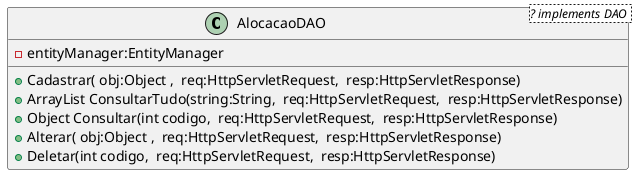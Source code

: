 @startuml
class AlocacaoDAO <? implements DAO > {
    -  entityManager:EntityManager

   + Cadastrar( obj:Object ,  req:HttpServletRequest,  resp:HttpServletResponse)
   + ArrayList ConsultarTudo(string:String,  req:HttpServletRequest,  resp:HttpServletResponse)
   + Object Consultar(int codigo,  req:HttpServletRequest,  resp:HttpServletResponse)
   + Alterar( obj:Object ,  req:HttpServletRequest,  resp:HttpServletResponse)
   + Deletar(int codigo,  req:HttpServletRequest,  resp:HttpServletResponse)

    
}

@enduml
